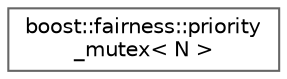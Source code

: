 digraph "Graphical Class Hierarchy"
{
 // LATEX_PDF_SIZE
  bgcolor="transparent";
  edge [fontname=Helvetica,fontsize=10,labelfontname=Helvetica,labelfontsize=10];
  node [fontname=Helvetica,fontsize=10,shape=box,height=0.2,width=0.4];
  rankdir="LR";
  Node0 [id="Node000000",label="boost::fairness::priority\l_mutex\< N \>",height=0.2,width=0.4,color="grey40", fillcolor="white", style="filled",URL="$classboost_1_1fairness_1_1priority__mutex.html",tooltip="The priority_mutex is an advanced synchronization mechanism that enhances the traditional mutex by in..."];
}
